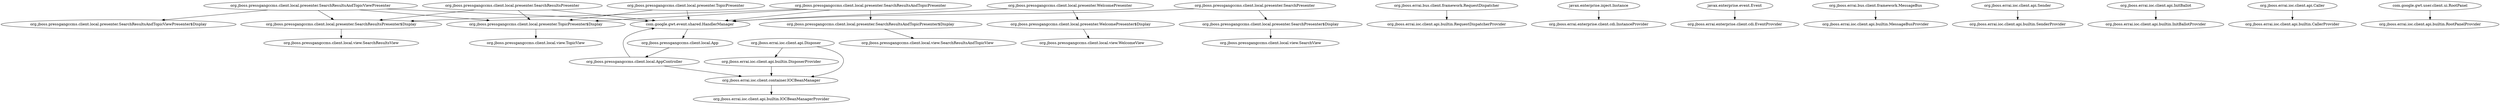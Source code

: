 //
// Generated IOC bean dependency graph in GraphViz DOT format.
//

digraph g {
  "org.jboss.pressgangccms.client.local.view.TopicView"
  "org.jboss.pressgangccms.client.local.presenter.TopicPresenter$Display" -> "org.jboss.pressgangccms.client.local.view.TopicView"
  "org.jboss.pressgangccms.client.local.view.SearchResultsView"
  "org.jboss.pressgangccms.client.local.presenter.SearchResultsPresenter$Display" -> "org.jboss.pressgangccms.client.local.view.SearchResultsView"
  "org.jboss.errai.ioc.client.api.builtin.IOCBeanManagerProvider"
  "org.jboss.errai.ioc.client.container.IOCBeanManager" -> "org.jboss.errai.ioc.client.api.builtin.IOCBeanManagerProvider"
  "org.jboss.pressgangccms.client.local.App" -> "org.jboss.pressgangccms.client.local.AppController"
  "com.google.gwt.event.shared.HandlerManager" -> "org.jboss.pressgangccms.client.local.App"
  "org.jboss.pressgangccms.client.local.AppController" -> "org.jboss.errai.ioc.client.container.IOCBeanManager"
  "org.jboss.pressgangccms.client.local.AppController" -> "com.google.gwt.event.shared.HandlerManager"
  "org.jboss.pressgangccms.client.local.presenter.SearchResultsPresenter" -> "org.jboss.pressgangccms.client.local.presenter.TopicPresenter$Display"
  "org.jboss.pressgangccms.client.local.presenter.SearchResultsPresenter" -> "org.jboss.pressgangccms.client.local.presenter.SearchResultsPresenter$Display"
  "org.jboss.pressgangccms.client.local.presenter.SearchResultsPresenter" -> "com.google.gwt.event.shared.HandlerManager"
  "org.jboss.errai.ioc.client.api.builtin.RequestDispatcherProvider"
  "org.jboss.errai.enterprise.client.cdi.InstanceProvider"
  "javax.enterprise.inject.Instance" -> "org.jboss.errai.enterprise.client.cdi.InstanceProvider"
  "org.jboss.errai.enterprise.client.cdi.EventProvider"
  "javax.enterprise.event.Event" -> "org.jboss.errai.enterprise.client.cdi.EventProvider"
  "org.jboss.errai.ioc.client.api.builtin.MessageBusProvider"
  "org.jboss.errai.bus.client.framework.RequestDispatcher" -> "org.jboss.errai.ioc.client.api.builtin.RequestDispatcherProvider"
  "org.jboss.pressgangccms.client.local.view.WelcomeView"
  "org.jboss.pressgangccms.client.local.presenter.WelcomePresenter$Display" -> "org.jboss.pressgangccms.client.local.view.WelcomeView"
  "org.jboss.pressgangccms.client.local.presenter.WelcomePresenter" -> "org.jboss.pressgangccms.client.local.presenter.WelcomePresenter$Display"
  "org.jboss.pressgangccms.client.local.presenter.WelcomePresenter" -> "com.google.gwt.event.shared.HandlerManager"
  "org.jboss.errai.ioc.client.api.builtin.SenderProvider"
  "org.jboss.errai.ioc.client.api.Sender" -> "org.jboss.errai.ioc.client.api.builtin.SenderProvider"
  "org.jboss.errai.ioc.client.api.builtin.InitBallotProvider"
  "org.jboss.pressgangccms.client.local.presenter.TopicPresenter" -> "org.jboss.pressgangccms.client.local.presenter.TopicPresenter$Display"
  "org.jboss.pressgangccms.client.local.presenter.TopicPresenter" -> "com.google.gwt.event.shared.HandlerManager"
  "org.jboss.pressgangccms.client.local.presenter.SearchResultsAndTopicViewPresenter$Display"
  "org.jboss.pressgangccms.client.local.presenter.SearchResultsAndTopicViewPresenter" -> "org.jboss.pressgangccms.client.local.presenter.TopicPresenter$Display"
  "org.jboss.pressgangccms.client.local.presenter.SearchResultsAndTopicViewPresenter" -> "org.jboss.pressgangccms.client.local.presenter.SearchResultsAndTopicViewPresenter$Display"
  "org.jboss.pressgangccms.client.local.presenter.SearchResultsAndTopicViewPresenter" -> "org.jboss.pressgangccms.client.local.presenter.SearchResultsPresenter$Display"
  "org.jboss.pressgangccms.client.local.presenter.SearchResultsAndTopicViewPresenter" -> "com.google.gwt.event.shared.HandlerManager"
  "org.jboss.errai.ioc.client.api.builtin.CallerProvider"
  "org.jboss.errai.ioc.client.api.builtin.RootPanelProvider"
  "com.google.gwt.user.client.ui.RootPanel" -> "org.jboss.errai.ioc.client.api.builtin.RootPanelProvider"
  "org.jboss.pressgangccms.client.local.view.SearchView"
  "org.jboss.pressgangccms.client.local.presenter.SearchPresenter$Display" -> "org.jboss.pressgangccms.client.local.view.SearchView"
  "org.jboss.pressgangccms.client.local.presenter.SearchPresenter" -> "org.jboss.pressgangccms.client.local.presenter.SearchPresenter$Display"
  "org.jboss.pressgangccms.client.local.presenter.SearchPresenter" -> "com.google.gwt.event.shared.HandlerManager"
  "org.jboss.errai.ioc.client.api.InitBallot" -> "org.jboss.errai.ioc.client.api.builtin.InitBallotProvider"
  "org.jboss.errai.ioc.client.api.Caller" -> "org.jboss.errai.ioc.client.api.builtin.CallerProvider"
  "org.jboss.errai.bus.client.framework.MessageBus" -> "org.jboss.errai.ioc.client.api.builtin.MessageBusProvider"
  "org.jboss.errai.ioc.client.api.builtin.DisposerProvider" -> "org.jboss.errai.ioc.client.container.IOCBeanManager"
  "org.jboss.errai.ioc.client.api.Disposer" -> "org.jboss.errai.ioc.client.api.builtin.DisposerProvider"
  "org.jboss.errai.ioc.client.api.Disposer" -> "org.jboss.errai.ioc.client.container.IOCBeanManager"
  "org.jboss.pressgangccms.client.local.view.SearchResultsAndTopicView"
  "org.jboss.pressgangccms.client.local.presenter.SearchResultsAndTopicPresenter$Display" -> "org.jboss.pressgangccms.client.local.view.SearchResultsAndTopicView"
  "org.jboss.pressgangccms.client.local.presenter.SearchResultsAndTopicPresenter" -> "org.jboss.pressgangccms.client.local.presenter.SearchResultsAndTopicPresenter$Display"
  "org.jboss.pressgangccms.client.local.presenter.SearchResultsAndTopicPresenter" -> "org.jboss.pressgangccms.client.local.presenter.TopicPresenter$Display"
  "org.jboss.pressgangccms.client.local.presenter.SearchResultsAndTopicPresenter" -> "org.jboss.pressgangccms.client.local.presenter.SearchResultsPresenter$Display"
  "org.jboss.pressgangccms.client.local.presenter.SearchResultsAndTopicPresenter" -> "com.google.gwt.event.shared.HandlerManager"
}